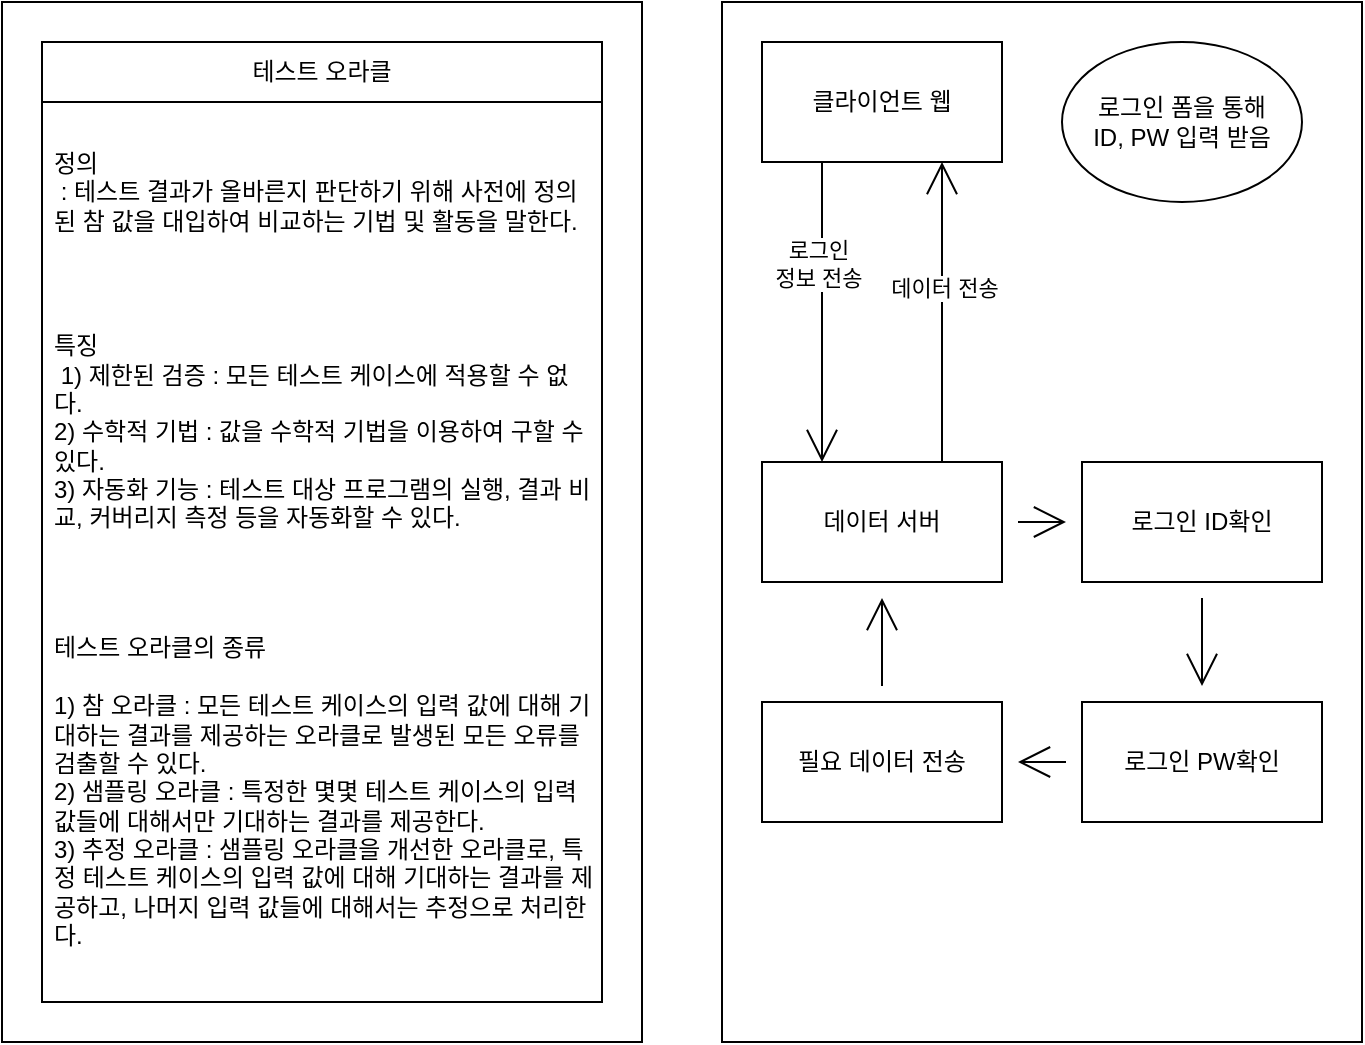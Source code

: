 <mxfile version="20.0.4" type="github">
  <diagram id="AvayIXJROj1aQSXWDuXP" name="Page-1">
    <mxGraphModel dx="1438" dy="481" grid="1" gridSize="10" guides="1" tooltips="1" connect="1" arrows="1" fold="1" page="0" pageScale="1" pageWidth="827" pageHeight="1169" math="0" shadow="0">
      <root>
        <mxCell id="0" />
        <mxCell id="1" parent="0" />
        <mxCell id="y3bPy8hoU_rZ8uSnKE4D-5" value="" style="rounded=0;whiteSpace=wrap;html=1;hachureGap=4;" vertex="1" parent="1">
          <mxGeometry x="-140" y="140" width="320" height="520" as="geometry" />
        </mxCell>
        <mxCell id="y3bPy8hoU_rZ8uSnKE4D-1" value="테스트 오라클" style="swimlane;fontStyle=0;childLayout=stackLayout;horizontal=1;startSize=30;horizontalStack=0;resizeParent=1;resizeParentMax=0;resizeLast=0;collapsible=1;marginBottom=0;hachureGap=4;whiteSpace=wrap;" vertex="1" parent="1">
          <mxGeometry x="-120" y="160" width="280" height="480" as="geometry" />
        </mxCell>
        <mxCell id="y3bPy8hoU_rZ8uSnKE4D-2" value="정의&#xa; : 테스트 결과가 올바른지 판단하기 위해 사전에 정의된 참 값을 대입하여 비교하는 기법 및 활동을 말한다." style="text;strokeColor=none;fillColor=none;align=left;verticalAlign=middle;spacingLeft=4;spacingRight=4;overflow=hidden;points=[[0,0.5],[1,0.5]];portConstraint=eastwest;rotatable=0;hachureGap=4;whiteSpace=wrap;" vertex="1" parent="y3bPy8hoU_rZ8uSnKE4D-1">
          <mxGeometry y="30" width="280" height="90" as="geometry" />
        </mxCell>
        <mxCell id="y3bPy8hoU_rZ8uSnKE4D-3" value="특징&#xa; 1) 제한된 검증 : 모든 테스트 케이스에 적용할 수 없다.&#xa;2) 수학적 기법 : 값을 수학적 기법을 이용하여 구할 수 있다.&#xa;3) 자동화 기능 : 테스트 대상 프로그램의 실행, 결과 비교, 커버리지 측정 등을 자동화할 수 있다." style="text;strokeColor=none;fillColor=none;align=left;verticalAlign=middle;spacingLeft=4;spacingRight=4;overflow=hidden;points=[[0,0.5],[1,0.5]];portConstraint=eastwest;rotatable=0;hachureGap=4;whiteSpace=wrap;" vertex="1" parent="y3bPy8hoU_rZ8uSnKE4D-1">
          <mxGeometry y="120" width="280" height="150" as="geometry" />
        </mxCell>
        <mxCell id="y3bPy8hoU_rZ8uSnKE4D-4" value="테스트 오라클의 종류&#xa;&#xa;1) 참 오라클 : 모든 테스트 케이스의 입력 값에 대해 기대하는 결과를 제공하는 오라클로 발생된 모든 오류를 검출할 수 있다.&#xa;2) 샘플링 오라클 : 특정한 몇몇 테스트 케이스의 입력 값들에 대해서만 기대하는 결과를 제공한다.&#xa;3) 추정 오라클 : 샘플링 오라클을 개선한 오라클로, 특정 테스트 케이스의 입력 값에 대해 기대하는 결과를 제공하고, 나머지 입력 값들에 대해서는 추정으로 처리한다." style="text;strokeColor=none;fillColor=none;align=left;verticalAlign=middle;spacingLeft=4;spacingRight=4;overflow=hidden;points=[[0,0.5],[1,0.5]];portConstraint=eastwest;rotatable=0;hachureGap=4;whiteSpace=wrap;" vertex="1" parent="y3bPy8hoU_rZ8uSnKE4D-1">
          <mxGeometry y="270" width="280" height="210" as="geometry" />
        </mxCell>
        <mxCell id="y3bPy8hoU_rZ8uSnKE4D-7" value="" style="rounded=0;whiteSpace=wrap;html=1;hachureGap=4;" vertex="1" parent="1">
          <mxGeometry x="220" y="140" width="320" height="520" as="geometry" />
        </mxCell>
        <mxCell id="y3bPy8hoU_rZ8uSnKE4D-20" style="edgeStyle=none;curved=1;rounded=0;orthogonalLoop=1;jettySize=auto;html=1;entryX=0.25;entryY=0;entryDx=0;entryDy=0;endArrow=open;startSize=14;endSize=14;sourcePerimeterSpacing=8;targetPerimeterSpacing=8;exitX=0.25;exitY=1;exitDx=0;exitDy=0;" edge="1" parent="1" source="y3bPy8hoU_rZ8uSnKE4D-8" target="y3bPy8hoU_rZ8uSnKE4D-9">
          <mxGeometry relative="1" as="geometry" />
        </mxCell>
        <mxCell id="y3bPy8hoU_rZ8uSnKE4D-22" value="로그인&lt;br&gt;정보 전송" style="edgeLabel;html=1;align=center;verticalAlign=middle;resizable=0;points=[];" vertex="1" connectable="0" parent="y3bPy8hoU_rZ8uSnKE4D-20">
          <mxGeometry x="-0.324" y="-2" relative="1" as="geometry">
            <mxPoint as="offset" />
          </mxGeometry>
        </mxCell>
        <mxCell id="y3bPy8hoU_rZ8uSnKE4D-8" value="클라이언트 웹" style="rounded=0;whiteSpace=wrap;html=1;hachureGap=4;" vertex="1" parent="1">
          <mxGeometry x="240" y="160" width="120" height="60" as="geometry" />
        </mxCell>
        <mxCell id="y3bPy8hoU_rZ8uSnKE4D-21" style="edgeStyle=none;curved=1;rounded=0;orthogonalLoop=1;jettySize=auto;html=1;exitX=0.75;exitY=0;exitDx=0;exitDy=0;entryX=0.75;entryY=1;entryDx=0;entryDy=0;endArrow=open;startSize=14;endSize=14;sourcePerimeterSpacing=8;targetPerimeterSpacing=8;" edge="1" parent="1" source="y3bPy8hoU_rZ8uSnKE4D-9" target="y3bPy8hoU_rZ8uSnKE4D-8">
          <mxGeometry relative="1" as="geometry" />
        </mxCell>
        <mxCell id="y3bPy8hoU_rZ8uSnKE4D-24" value="데이터 전송" style="edgeLabel;html=1;align=center;verticalAlign=middle;resizable=0;points=[];" vertex="1" connectable="0" parent="y3bPy8hoU_rZ8uSnKE4D-21">
          <mxGeometry x="0.165" y="-1" relative="1" as="geometry">
            <mxPoint as="offset" />
          </mxGeometry>
        </mxCell>
        <mxCell id="y3bPy8hoU_rZ8uSnKE4D-25" value="" style="edgeStyle=none;curved=1;rounded=0;orthogonalLoop=1;jettySize=auto;html=1;endArrow=open;startSize=14;endSize=14;sourcePerimeterSpacing=8;targetPerimeterSpacing=8;" edge="1" parent="1" source="y3bPy8hoU_rZ8uSnKE4D-9" target="y3bPy8hoU_rZ8uSnKE4D-10">
          <mxGeometry relative="1" as="geometry" />
        </mxCell>
        <mxCell id="y3bPy8hoU_rZ8uSnKE4D-9" value="데이터 서버" style="rounded=0;whiteSpace=wrap;html=1;hachureGap=4;" vertex="1" parent="1">
          <mxGeometry x="240" y="370" width="120" height="60" as="geometry" />
        </mxCell>
        <mxCell id="y3bPy8hoU_rZ8uSnKE4D-26" value="" style="edgeStyle=none;curved=1;rounded=0;orthogonalLoop=1;jettySize=auto;html=1;endArrow=open;startSize=14;endSize=14;sourcePerimeterSpacing=8;targetPerimeterSpacing=8;" edge="1" parent="1" source="y3bPy8hoU_rZ8uSnKE4D-10" target="y3bPy8hoU_rZ8uSnKE4D-11">
          <mxGeometry relative="1" as="geometry" />
        </mxCell>
        <mxCell id="y3bPy8hoU_rZ8uSnKE4D-10" value="로그인 ID확인" style="rounded=0;whiteSpace=wrap;html=1;hachureGap=4;" vertex="1" parent="1">
          <mxGeometry x="400" y="370" width="120" height="60" as="geometry" />
        </mxCell>
        <mxCell id="y3bPy8hoU_rZ8uSnKE4D-27" value="" style="edgeStyle=none;curved=1;rounded=0;orthogonalLoop=1;jettySize=auto;html=1;endArrow=open;startSize=14;endSize=14;sourcePerimeterSpacing=8;targetPerimeterSpacing=8;" edge="1" parent="1" source="y3bPy8hoU_rZ8uSnKE4D-11" target="y3bPy8hoU_rZ8uSnKE4D-12">
          <mxGeometry relative="1" as="geometry" />
        </mxCell>
        <mxCell id="y3bPy8hoU_rZ8uSnKE4D-11" value="로그인 PW확인" style="rounded=0;whiteSpace=wrap;html=1;hachureGap=4;" vertex="1" parent="1">
          <mxGeometry x="400" y="490" width="120" height="60" as="geometry" />
        </mxCell>
        <mxCell id="y3bPy8hoU_rZ8uSnKE4D-28" value="" style="edgeStyle=none;curved=1;rounded=0;orthogonalLoop=1;jettySize=auto;html=1;endArrow=open;startSize=14;endSize=14;sourcePerimeterSpacing=8;targetPerimeterSpacing=8;" edge="1" parent="1" source="y3bPy8hoU_rZ8uSnKE4D-12" target="y3bPy8hoU_rZ8uSnKE4D-9">
          <mxGeometry relative="1" as="geometry" />
        </mxCell>
        <mxCell id="y3bPy8hoU_rZ8uSnKE4D-12" value="필요 데이터 전송" style="rounded=0;whiteSpace=wrap;html=1;hachureGap=4;" vertex="1" parent="1">
          <mxGeometry x="240" y="490" width="120" height="60" as="geometry" />
        </mxCell>
        <mxCell id="y3bPy8hoU_rZ8uSnKE4D-14" value="로그인 폼을 통해&lt;br&gt;ID, PW 입력 받음" style="ellipse;whiteSpace=wrap;html=1;hachureGap=4;" vertex="1" parent="1">
          <mxGeometry x="390" y="160" width="120" height="80" as="geometry" />
        </mxCell>
      </root>
    </mxGraphModel>
  </diagram>
</mxfile>
